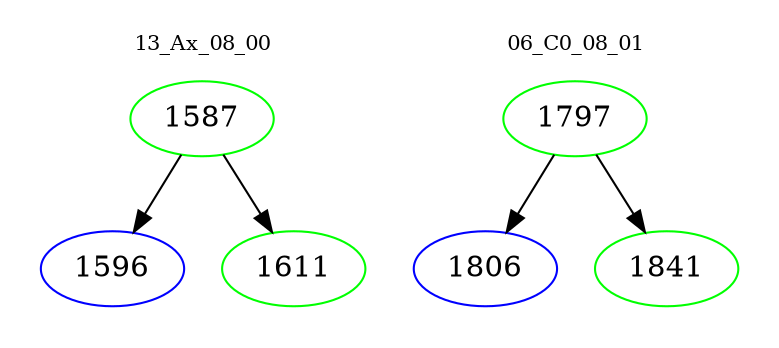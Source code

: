 digraph{
subgraph cluster_0 {
color = white
label = "13_Ax_08_00";
fontsize=10;
T0_1587 [label="1587", color="green"]
T0_1587 -> T0_1596 [color="black"]
T0_1596 [label="1596", color="blue"]
T0_1587 -> T0_1611 [color="black"]
T0_1611 [label="1611", color="green"]
}
subgraph cluster_1 {
color = white
label = "06_C0_08_01";
fontsize=10;
T1_1797 [label="1797", color="green"]
T1_1797 -> T1_1806 [color="black"]
T1_1806 [label="1806", color="blue"]
T1_1797 -> T1_1841 [color="black"]
T1_1841 [label="1841", color="green"]
}
}
